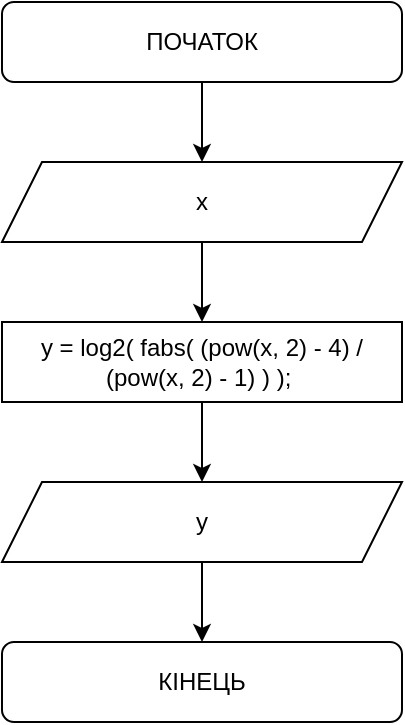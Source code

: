 <mxfile version="16.5.1" type="device"><diagram id="WBaBgGw4KezjzCOjNlUQ" name="Страница 1"><mxGraphModel dx="868" dy="563" grid="1" gridSize="10" guides="1" tooltips="1" connect="1" arrows="1" fold="1" page="1" pageScale="1" pageWidth="827" pageHeight="1169" math="0" shadow="0"><root><mxCell id="0"/><mxCell id="1" parent="0"/><mxCell id="C-37cpgAwjsRWKrbqdAk-1" value="" style="edgeStyle=orthogonalEdgeStyle;rounded=0;orthogonalLoop=1;jettySize=auto;html=1;" parent="1" source="C-37cpgAwjsRWKrbqdAk-2" target="C-37cpgAwjsRWKrbqdAk-4" edge="1"><mxGeometry relative="1" as="geometry"/></mxCell><mxCell id="C-37cpgAwjsRWKrbqdAk-2" value="ПОЧАТОК" style="rounded=1;whiteSpace=wrap;html=1;" parent="1" vertex="1"><mxGeometry x="320" y="40" width="200" height="40" as="geometry"/></mxCell><mxCell id="C-37cpgAwjsRWKrbqdAk-3" value="" style="edgeStyle=orthogonalEdgeStyle;rounded=0;orthogonalLoop=1;jettySize=auto;html=1;" parent="1" source="C-37cpgAwjsRWKrbqdAk-4" target="C-37cpgAwjsRWKrbqdAk-6" edge="1"><mxGeometry relative="1" as="geometry"/></mxCell><mxCell id="C-37cpgAwjsRWKrbqdAk-4" value="x" style="shape=parallelogram;perimeter=parallelogramPerimeter;whiteSpace=wrap;html=1;fixedSize=1;" parent="1" vertex="1"><mxGeometry x="320" y="120" width="200" height="40" as="geometry"/></mxCell><mxCell id="C-37cpgAwjsRWKrbqdAk-5" value="" style="edgeStyle=orthogonalEdgeStyle;rounded=0;orthogonalLoop=1;jettySize=auto;html=1;" parent="1" source="C-37cpgAwjsRWKrbqdAk-6" target="C-37cpgAwjsRWKrbqdAk-8" edge="1"><mxGeometry relative="1" as="geometry"/></mxCell><mxCell id="C-37cpgAwjsRWKrbqdAk-6" value="y = log2( fabs( (pow(x, 2) - 4) / (pow(x, 2) - 1) ) );&amp;nbsp;" style="rounded=0;whiteSpace=wrap;html=1;" parent="1" vertex="1"><mxGeometry x="320" y="200" width="200" height="40" as="geometry"/></mxCell><mxCell id="C-37cpgAwjsRWKrbqdAk-7" value="" style="edgeStyle=orthogonalEdgeStyle;rounded=0;orthogonalLoop=1;jettySize=auto;html=1;" parent="1" source="C-37cpgAwjsRWKrbqdAk-8" target="C-37cpgAwjsRWKrbqdAk-9" edge="1"><mxGeometry relative="1" as="geometry"/></mxCell><mxCell id="C-37cpgAwjsRWKrbqdAk-8" value="y" style="shape=parallelogram;perimeter=parallelogramPerimeter;whiteSpace=wrap;html=1;fixedSize=1;" parent="1" vertex="1"><mxGeometry x="320" y="280" width="200" height="40" as="geometry"/></mxCell><mxCell id="C-37cpgAwjsRWKrbqdAk-9" value="КІНЕЦЬ" style="rounded=1;whiteSpace=wrap;html=1;" parent="1" vertex="1"><mxGeometry x="320" y="360" width="200" height="40" as="geometry"/></mxCell></root></mxGraphModel></diagram></mxfile>